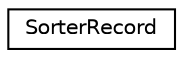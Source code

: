 digraph "Graphical Class Hierarchy"
{
 // LATEX_PDF_SIZE
  edge [fontname="Helvetica",fontsize="10",labelfontname="Helvetica",labelfontsize="10"];
  node [fontname="Helvetica",fontsize="10",shape=record];
  rankdir="LR";
  Node0 [label="SorterRecord",height=0.2,width=0.4,color="black", fillcolor="white", style="filled",URL="$db/d1b/sqlite3_8c.html#d1/d66/structSorterRecord",tooltip=" "];
}
